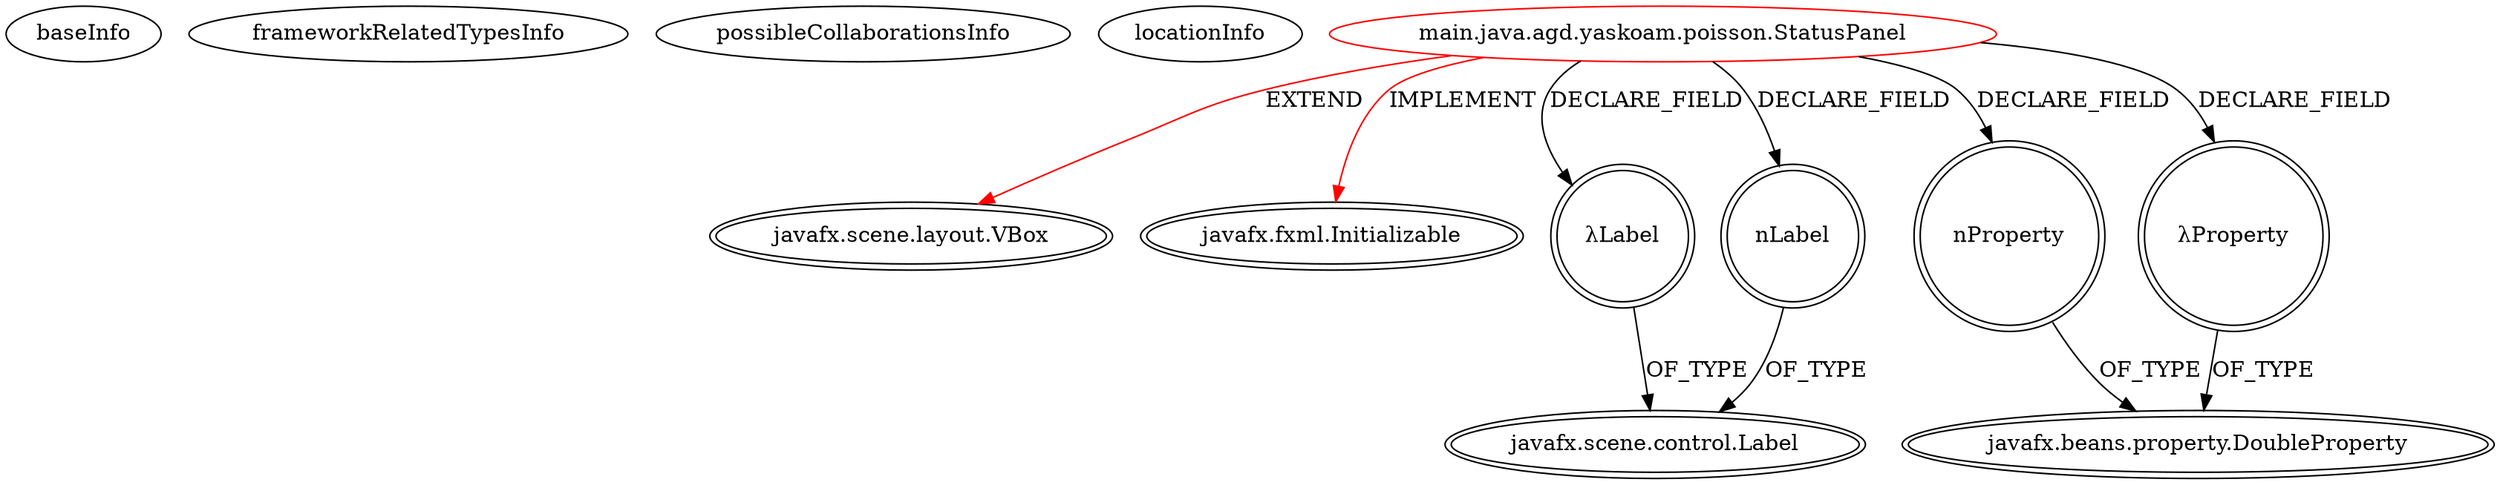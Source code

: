 digraph {
baseInfo[graphId=1790,category="extension_graph",isAnonymous=false,possibleRelation=false]
frameworkRelatedTypesInfo[0="javafx.scene.layout.VBox",1="javafx.fxml.Initializable"]
possibleCollaborationsInfo[]
locationInfo[projectName="alexei-yasko-PoissonDistributionDemo",filePath="/alexei-yasko-PoissonDistributionDemo/PoissonDistributionDemo-master/src/main/java/agd/yaskoam/poisson/StatusPanel.java",contextSignature="StatusPanel",graphId="1790"]
0[label="main.java.agd.yaskoam.poisson.StatusPanel",vertexType="ROOT_CLIENT_CLASS_DECLARATION",isFrameworkType=false,color=red]
1[label="javafx.scene.layout.VBox",vertexType="FRAMEWORK_CLASS_TYPE",isFrameworkType=true,peripheries=2]
2[label="javafx.fxml.Initializable",vertexType="FRAMEWORK_INTERFACE_TYPE",isFrameworkType=true,peripheries=2]
3[label="nLabel",vertexType="FIELD_DECLARATION",isFrameworkType=true,peripheries=2,shape=circle]
4[label="javafx.scene.control.Label",vertexType="FRAMEWORK_CLASS_TYPE",isFrameworkType=true,peripheries=2]
5[label="nProperty",vertexType="FIELD_DECLARATION",isFrameworkType=true,peripheries=2,shape=circle]
6[label="javafx.beans.property.DoubleProperty",vertexType="FRAMEWORK_CLASS_TYPE",isFrameworkType=true,peripheries=2]
7[label="λLabel",vertexType="FIELD_DECLARATION",isFrameworkType=true,peripheries=2,shape=circle]
9[label="λProperty",vertexType="FIELD_DECLARATION",isFrameworkType=true,peripheries=2,shape=circle]
0->1[label="EXTEND",color=red]
0->2[label="IMPLEMENT",color=red]
0->3[label="DECLARE_FIELD"]
3->4[label="OF_TYPE"]
0->5[label="DECLARE_FIELD"]
5->6[label="OF_TYPE"]
0->7[label="DECLARE_FIELD"]
7->4[label="OF_TYPE"]
0->9[label="DECLARE_FIELD"]
9->6[label="OF_TYPE"]
}
